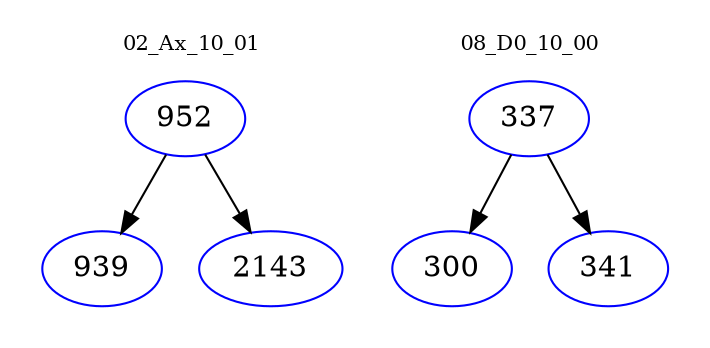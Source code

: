 digraph{
subgraph cluster_0 {
color = white
label = "02_Ax_10_01";
fontsize=10;
T0_952 [label="952", color="blue"]
T0_952 -> T0_939 [color="black"]
T0_939 [label="939", color="blue"]
T0_952 -> T0_2143 [color="black"]
T0_2143 [label="2143", color="blue"]
}
subgraph cluster_1 {
color = white
label = "08_D0_10_00";
fontsize=10;
T1_337 [label="337", color="blue"]
T1_337 -> T1_300 [color="black"]
T1_300 [label="300", color="blue"]
T1_337 -> T1_341 [color="black"]
T1_341 [label="341", color="blue"]
}
}
